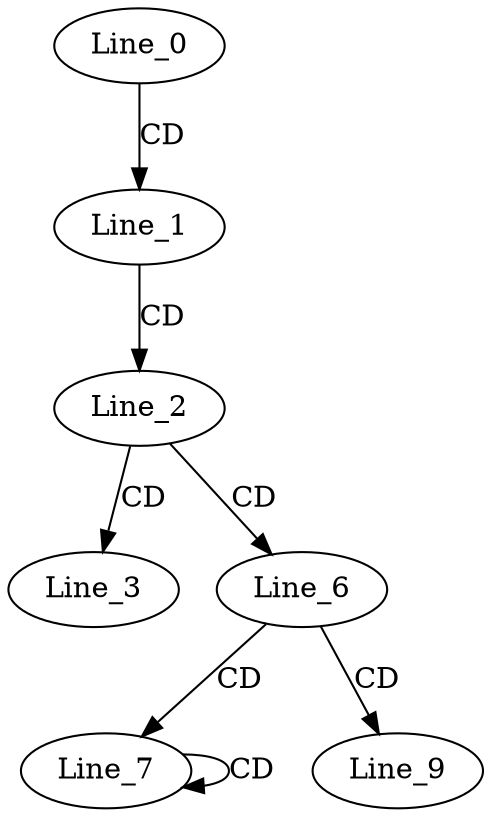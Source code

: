 digraph G {
  Line_0;
  Line_1;
  Line_2;
  Line_3;
  Line_6;
  Line_7;
  Line_7;
  Line_9;
  Line_0 -> Line_1 [ label="CD" ];
  Line_1 -> Line_2 [ label="CD" ];
  Line_2 -> Line_3 [ label="CD" ];
  Line_2 -> Line_6 [ label="CD" ];
  Line_6 -> Line_7 [ label="CD" ];
  Line_7 -> Line_7 [ label="CD" ];
  Line_6 -> Line_9 [ label="CD" ];
}
